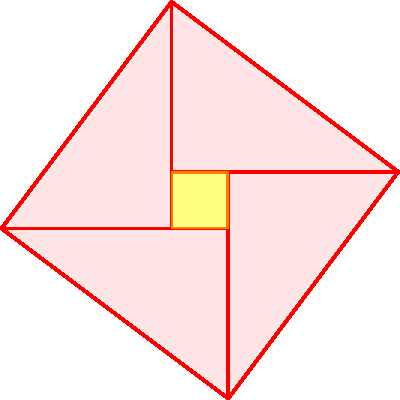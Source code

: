 pair P=(3.5cm,3.5cm);
pair A=(4cm,0),B=(4cm,3cm),C=(0,3cm);

for (int i=0;i<=3;++i)
{
filldraw(rotate(90*i,P) * A -- rotate(90*i,P) * B -- rotate(90*i,P) * C -- cycle,
fillpen=opacity(0.1)+red, drawpen=red+0.5mm);
}

fill(box((3cm,3cm),(4cm,4cm)),opacity(0.5)+yellow);